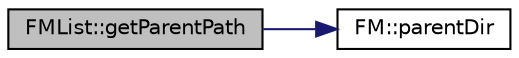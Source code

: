 digraph "FMList::getParentPath"
{
 // INTERACTIVE_SVG=YES
 // LATEX_PDF_SIZE
  edge [fontname="Helvetica",fontsize="10",labelfontname="Helvetica",labelfontsize="10"];
  node [fontname="Helvetica",fontsize="10",shape=record];
  rankdir="LR";
  Node36 [label="FMList::getParentPath",height=0.2,width=0.4,color="black", fillcolor="grey75", style="filled", fontcolor="black",tooltip=" "];
  Node36 -> Node37 [color="midnightblue",fontsize="10",style="solid",fontname="Helvetica"];
  Node37 [label="FM::parentDir",height=0.2,width=0.4,color="black", fillcolor="white", style="filled",URL="$class_f_m.html#a4d8c605bedaa31cbbf6c96029fda6d61",tooltip=" "];
}
